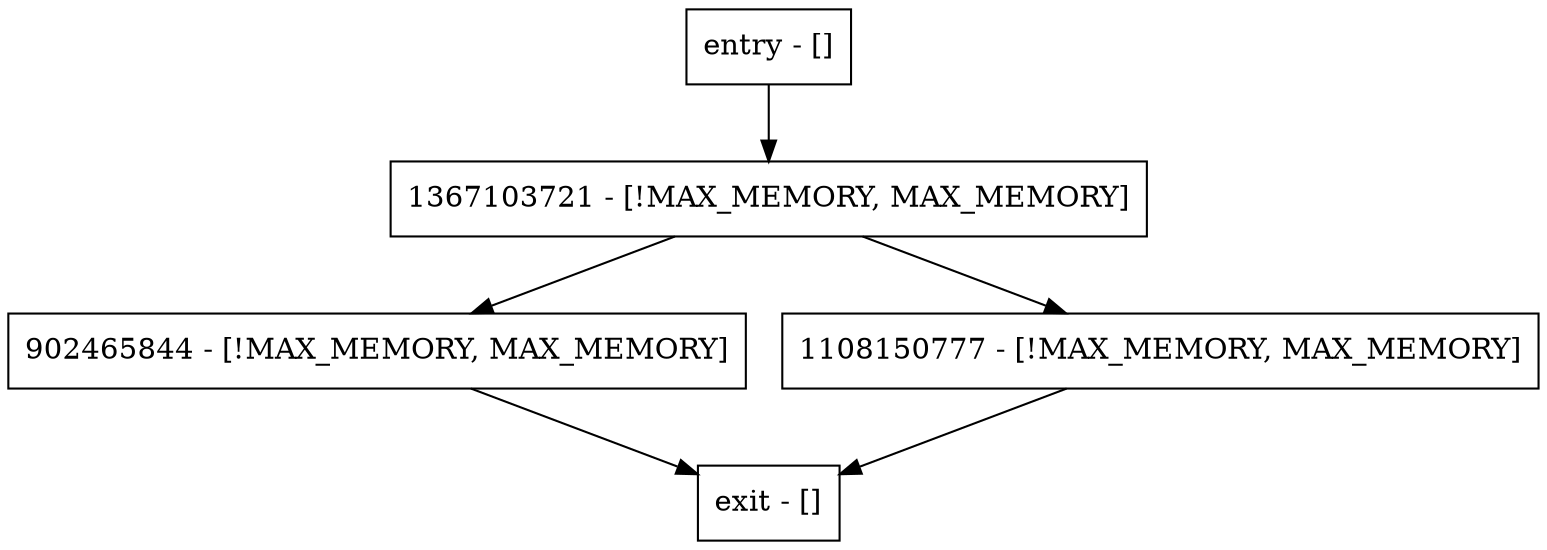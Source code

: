 digraph getInternalName {
node [shape=record];
entry [label="entry - []"];
exit [label="exit - []"];
1367103721 [label="1367103721 - [!MAX_MEMORY, MAX_MEMORY]"];
902465844 [label="902465844 - [!MAX_MEMORY, MAX_MEMORY]"];
1108150777 [label="1108150777 - [!MAX_MEMORY, MAX_MEMORY]"];
entry;
exit;
entry -> 1367103721;
1367103721 -> 902465844;
1367103721 -> 1108150777;
902465844 -> exit;
1108150777 -> exit;
}

